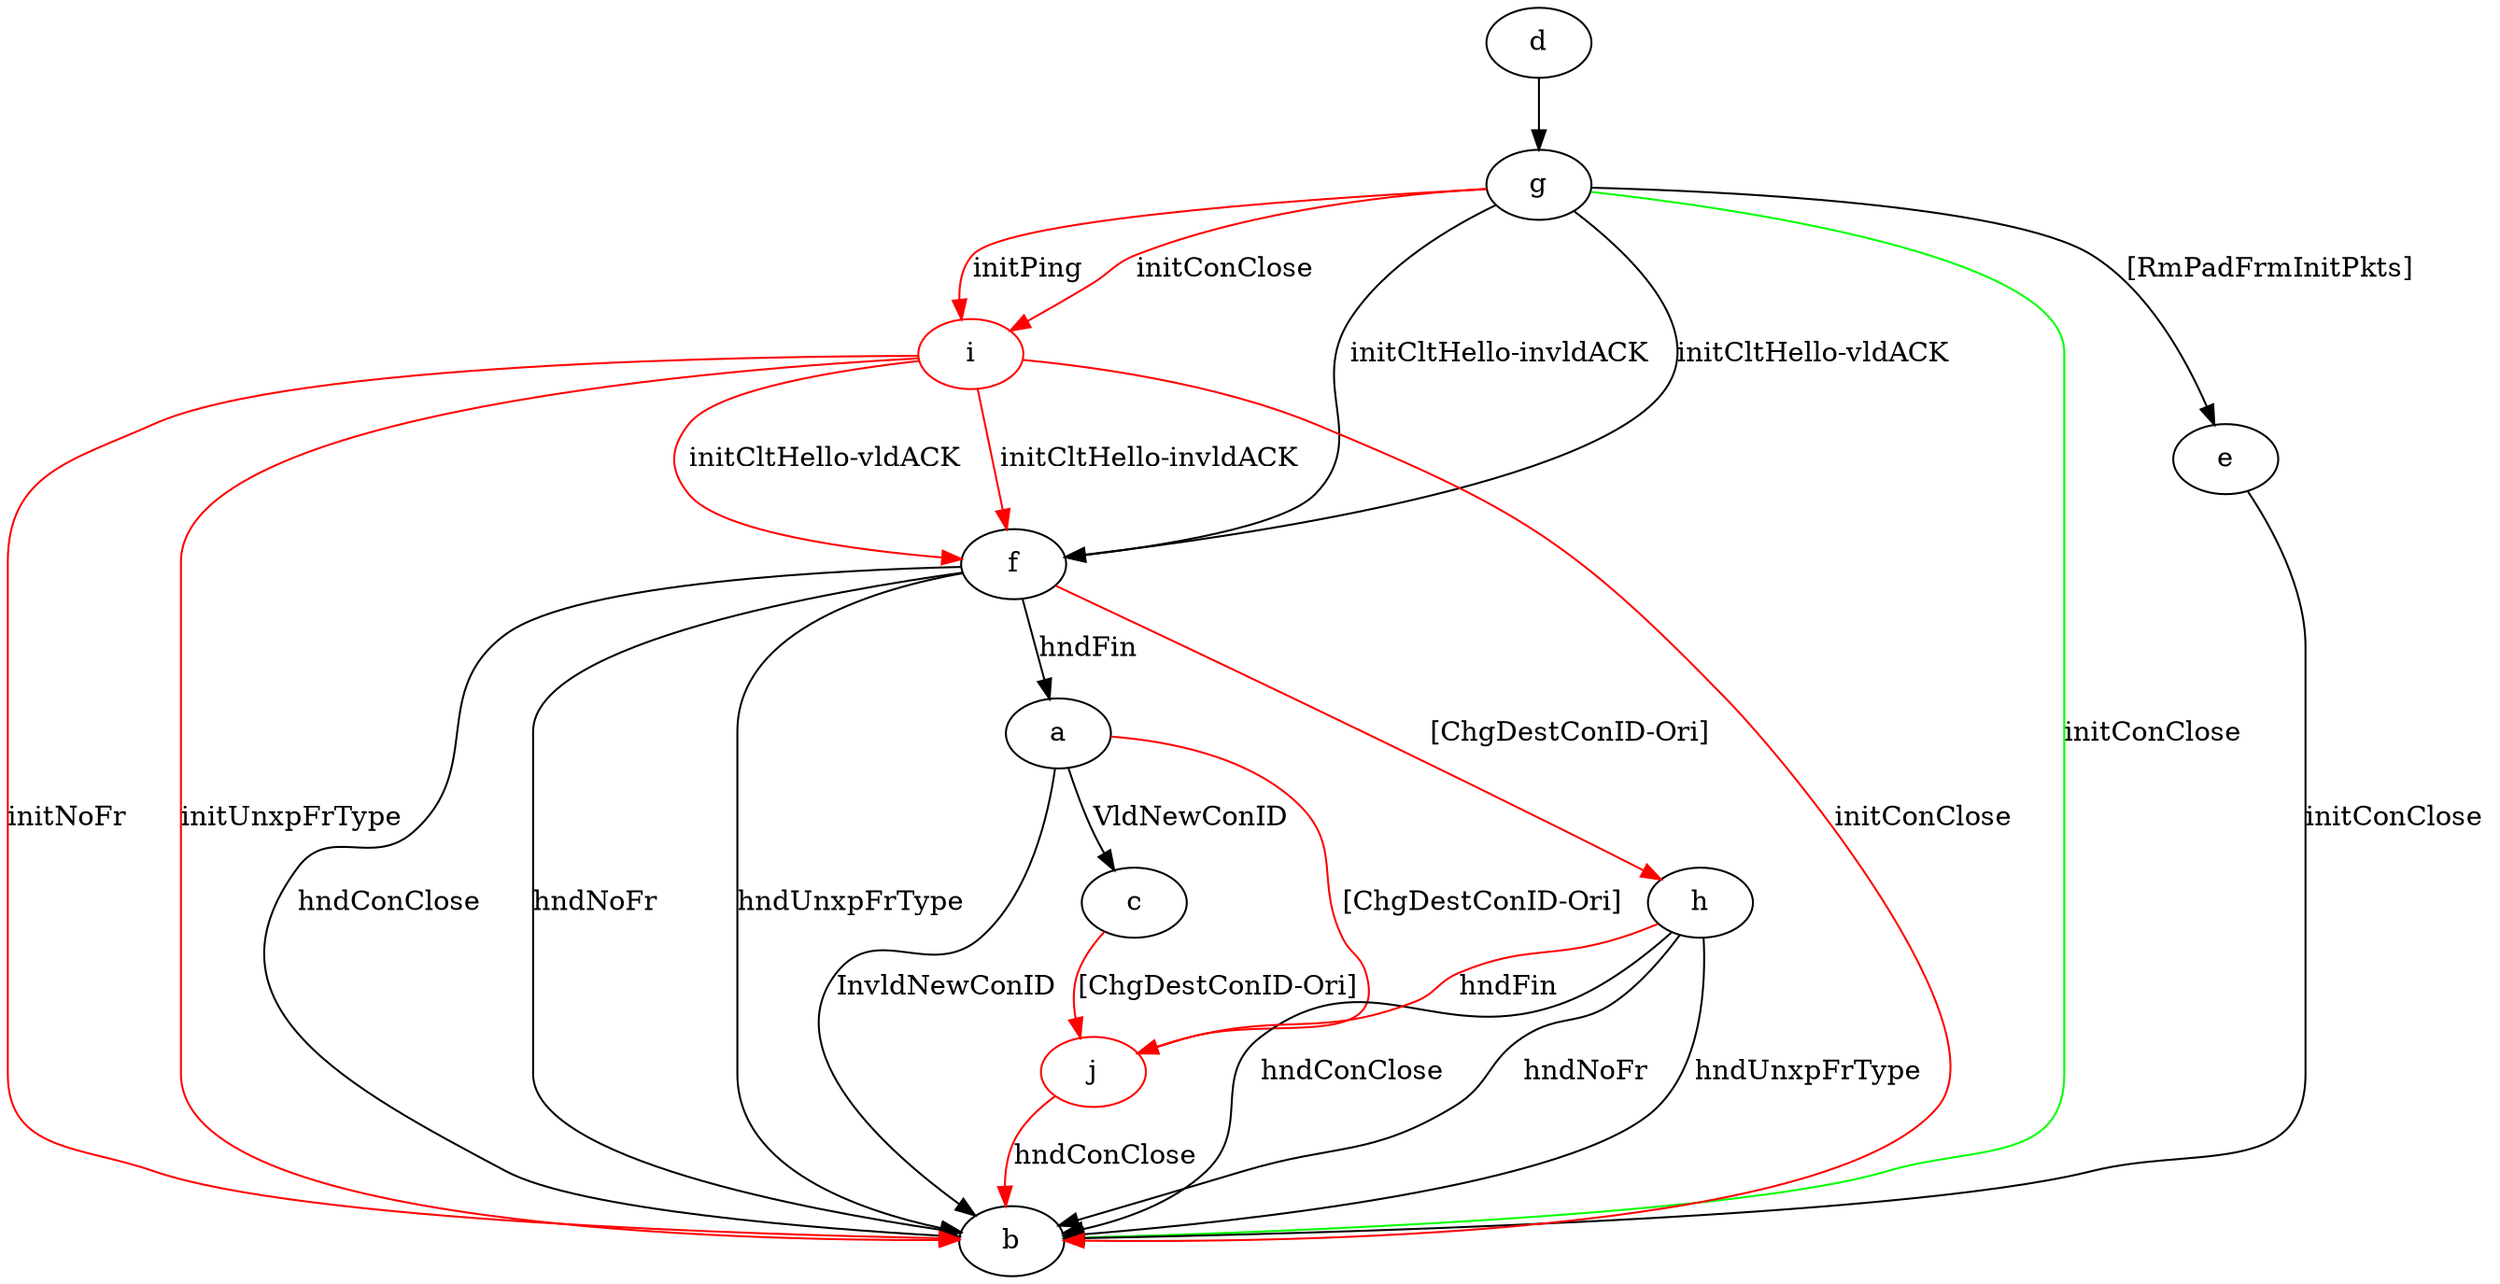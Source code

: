 digraph "" {
	a -> b	[key=0,
		label="InvldNewConID "];
	a -> c	[key=0,
		label="VldNewConID "];
	j	[color=red];
	a -> j	[key=0,
		color=red,
		label="[ChgDestConID-Ori] "];
	c -> j	[key=0,
		color=red,
		label="[ChgDestConID-Ori] "];
	d -> g	[key=0];
	e -> b	[key=0,
		label="initConClose "];
	f -> a	[key=0,
		label="hndFin "];
	f -> b	[key=0,
		label="hndConClose "];
	f -> b	[key=1,
		label="hndNoFr "];
	f -> b	[key=2,
		label="hndUnxpFrType "];
	f -> h	[key=0,
		color=red,
		label="[ChgDestConID-Ori] "];
	g -> b	[key=0,
		color=green,
		label="initConClose "];
	g -> e	[key=0,
		label="[RmPadFrmInitPkts] "];
	g -> f	[key=0,
		label="initCltHello-vldACK "];
	g -> f	[key=1,
		label="initCltHello-invldACK "];
	i	[color=red];
	g -> i	[key=0,
		color=red,
		label="initPing "];
	g -> i	[key=1,
		color=red,
		label="initConClose "];
	h -> b	[key=0,
		label="hndConClose "];
	h -> b	[key=1,
		label="hndNoFr "];
	h -> b	[key=2,
		label="hndUnxpFrType "];
	h -> j	[key=0,
		color=red,
		label="hndFin "];
	i -> b	[key=0,
		color=red,
		label="initConClose "];
	i -> b	[key=1,
		color=red,
		label="initNoFr "];
	i -> b	[key=2,
		color=red,
		label="initUnxpFrType "];
	i -> f	[key=0,
		color=red,
		label="initCltHello-vldACK "];
	i -> f	[key=1,
		color=red,
		label="initCltHello-invldACK "];
	j -> b	[key=0,
		color=red,
		label="hndConClose "];
}

